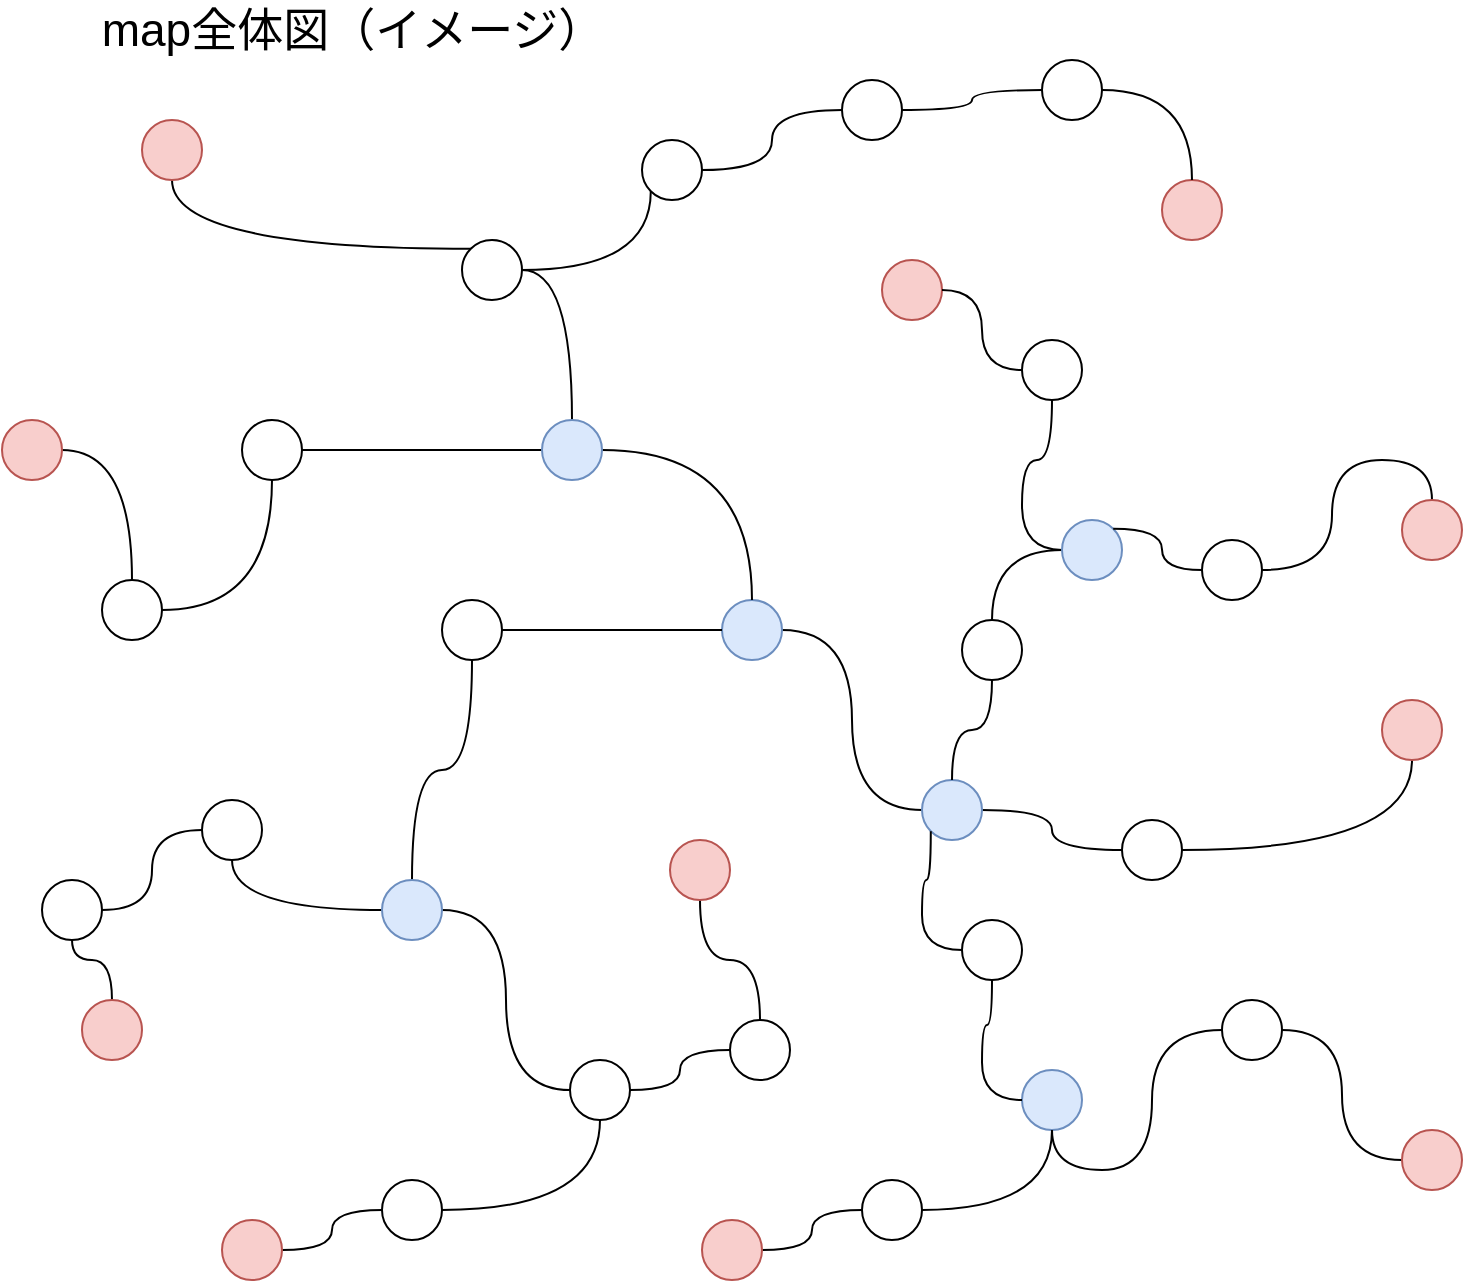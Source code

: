 <mxfile version="14.8.1" type="github">
  <diagram id="9SCN9GtrKDQEi3Oo_EW_" name="Page-1">
    <mxGraphModel dx="1422" dy="762" grid="1" gridSize="10" guides="1" tooltips="1" connect="1" arrows="1" fold="1" page="1" pageScale="1" pageWidth="827" pageHeight="1169" math="0" shadow="0">
      <root>
        <mxCell id="0" />
        <mxCell id="1" parent="0" />
        <mxCell id="-CtbvRUkjZRUwB8g9ffI-24" style="edgeStyle=orthogonalEdgeStyle;rounded=0;orthogonalLoop=1;jettySize=auto;html=1;exitX=0;exitY=0;exitDx=0;exitDy=0;entryX=0.5;entryY=1;entryDx=0;entryDy=0;endArrow=none;endFill=0;curved=1;" edge="1" parent="1" source="-CtbvRUkjZRUwB8g9ffI-1" target="-CtbvRUkjZRUwB8g9ffI-23">
          <mxGeometry relative="1" as="geometry" />
        </mxCell>
        <mxCell id="-CtbvRUkjZRUwB8g9ffI-26" style="edgeStyle=orthogonalEdgeStyle;curved=1;rounded=0;orthogonalLoop=1;jettySize=auto;html=1;entryX=0;entryY=1;entryDx=0;entryDy=0;endArrow=none;endFill=0;" edge="1" parent="1" source="-CtbvRUkjZRUwB8g9ffI-1" target="-CtbvRUkjZRUwB8g9ffI-11">
          <mxGeometry relative="1" as="geometry" />
        </mxCell>
        <mxCell id="-CtbvRUkjZRUwB8g9ffI-30" style="edgeStyle=orthogonalEdgeStyle;curved=1;rounded=0;orthogonalLoop=1;jettySize=auto;html=1;entryX=0.5;entryY=0;entryDx=0;entryDy=0;endArrow=none;endFill=0;" edge="1" parent="1" source="-CtbvRUkjZRUwB8g9ffI-1" target="-CtbvRUkjZRUwB8g9ffI-19">
          <mxGeometry relative="1" as="geometry" />
        </mxCell>
        <mxCell id="-CtbvRUkjZRUwB8g9ffI-1" value="" style="ellipse;whiteSpace=wrap;html=1;aspect=fixed;" vertex="1" parent="1">
          <mxGeometry x="250" y="140" width="30" height="30" as="geometry" />
        </mxCell>
        <mxCell id="-CtbvRUkjZRUwB8g9ffI-27" style="edgeStyle=orthogonalEdgeStyle;curved=1;rounded=0;orthogonalLoop=1;jettySize=auto;html=1;entryX=0;entryY=0.5;entryDx=0;entryDy=0;endArrow=none;endFill=0;" edge="1" parent="1" source="-CtbvRUkjZRUwB8g9ffI-11" target="-CtbvRUkjZRUwB8g9ffI-22">
          <mxGeometry relative="1" as="geometry" />
        </mxCell>
        <mxCell id="-CtbvRUkjZRUwB8g9ffI-11" value="" style="ellipse;whiteSpace=wrap;html=1;aspect=fixed;" vertex="1" parent="1">
          <mxGeometry x="340" y="90" width="30" height="30" as="geometry" />
        </mxCell>
        <mxCell id="-CtbvRUkjZRUwB8g9ffI-56" style="edgeStyle=orthogonalEdgeStyle;curved=1;rounded=0;orthogonalLoop=1;jettySize=auto;html=1;entryX=0;entryY=0.5;entryDx=0;entryDy=0;endArrow=none;endFill=0;" edge="1" parent="1" source="-CtbvRUkjZRUwB8g9ffI-12" target="-CtbvRUkjZRUwB8g9ffI-53">
          <mxGeometry relative="1" as="geometry" />
        </mxCell>
        <mxCell id="-CtbvRUkjZRUwB8g9ffI-12" value="" style="ellipse;whiteSpace=wrap;html=1;aspect=fixed;fillColor=#dae8fc;strokeColor=#6c8ebf;" vertex="1" parent="1">
          <mxGeometry x="380" y="320" width="30" height="30" as="geometry" />
        </mxCell>
        <mxCell id="-CtbvRUkjZRUwB8g9ffI-42" style="edgeStyle=orthogonalEdgeStyle;curved=1;rounded=0;orthogonalLoop=1;jettySize=auto;html=1;entryX=0.5;entryY=1;entryDx=0;entryDy=0;endArrow=none;endFill=0;" edge="1" parent="1" source="-CtbvRUkjZRUwB8g9ffI-13" target="-CtbvRUkjZRUwB8g9ffI-14">
          <mxGeometry relative="1" as="geometry" />
        </mxCell>
        <mxCell id="-CtbvRUkjZRUwB8g9ffI-13" value="" style="ellipse;whiteSpace=wrap;html=1;aspect=fixed;fillColor=#f8cecc;strokeColor=#b85450;" vertex="1" parent="1">
          <mxGeometry x="60" y="520" width="30" height="30" as="geometry" />
        </mxCell>
        <mxCell id="-CtbvRUkjZRUwB8g9ffI-41" style="edgeStyle=orthogonalEdgeStyle;curved=1;rounded=0;orthogonalLoop=1;jettySize=auto;html=1;entryX=0;entryY=0.5;entryDx=0;entryDy=0;endArrow=none;endFill=0;" edge="1" parent="1" source="-CtbvRUkjZRUwB8g9ffI-14" target="-CtbvRUkjZRUwB8g9ffI-35">
          <mxGeometry relative="1" as="geometry" />
        </mxCell>
        <mxCell id="-CtbvRUkjZRUwB8g9ffI-14" value="" style="ellipse;whiteSpace=wrap;html=1;aspect=fixed;" vertex="1" parent="1">
          <mxGeometry x="40" y="460" width="30" height="30" as="geometry" />
        </mxCell>
        <mxCell id="-CtbvRUkjZRUwB8g9ffI-45" style="edgeStyle=orthogonalEdgeStyle;curved=1;rounded=0;orthogonalLoop=1;jettySize=auto;html=1;endArrow=none;endFill=0;entryX=0.5;entryY=1;entryDx=0;entryDy=0;" edge="1" parent="1" source="-CtbvRUkjZRUwB8g9ffI-15" target="-CtbvRUkjZRUwB8g9ffI-48">
          <mxGeometry relative="1" as="geometry">
            <mxPoint x="484" y="460" as="targetPoint" />
          </mxGeometry>
        </mxCell>
        <mxCell id="-CtbvRUkjZRUwB8g9ffI-15" value="" style="ellipse;whiteSpace=wrap;html=1;aspect=fixed;" vertex="1" parent="1">
          <mxGeometry x="384" y="530" width="30" height="30" as="geometry" />
        </mxCell>
        <mxCell id="-CtbvRUkjZRUwB8g9ffI-33" style="edgeStyle=orthogonalEdgeStyle;curved=1;rounded=0;orthogonalLoop=1;jettySize=auto;html=1;entryX=0.5;entryY=0;entryDx=0;entryDy=0;endArrow=none;endFill=0;" edge="1" parent="1" source="-CtbvRUkjZRUwB8g9ffI-16" target="-CtbvRUkjZRUwB8g9ffI-17">
          <mxGeometry relative="1" as="geometry" />
        </mxCell>
        <mxCell id="-CtbvRUkjZRUwB8g9ffI-16" value="" style="ellipse;whiteSpace=wrap;html=1;aspect=fixed;fillColor=#f8cecc;strokeColor=#b85450;" vertex="1" parent="1">
          <mxGeometry x="20" y="230" width="30" height="30" as="geometry" />
        </mxCell>
        <mxCell id="-CtbvRUkjZRUwB8g9ffI-32" style="edgeStyle=orthogonalEdgeStyle;curved=1;rounded=0;orthogonalLoop=1;jettySize=auto;html=1;entryX=0.5;entryY=1;entryDx=0;entryDy=0;endArrow=none;endFill=0;" edge="1" parent="1" source="-CtbvRUkjZRUwB8g9ffI-17" target="-CtbvRUkjZRUwB8g9ffI-18">
          <mxGeometry relative="1" as="geometry" />
        </mxCell>
        <mxCell id="-CtbvRUkjZRUwB8g9ffI-17" value="" style="ellipse;whiteSpace=wrap;html=1;aspect=fixed;" vertex="1" parent="1">
          <mxGeometry x="70" y="310" width="30" height="30" as="geometry" />
        </mxCell>
        <mxCell id="-CtbvRUkjZRUwB8g9ffI-31" style="edgeStyle=orthogonalEdgeStyle;curved=1;rounded=0;orthogonalLoop=1;jettySize=auto;html=1;entryX=0;entryY=0.5;entryDx=0;entryDy=0;endArrow=none;endFill=0;" edge="1" parent="1" source="-CtbvRUkjZRUwB8g9ffI-18" target="-CtbvRUkjZRUwB8g9ffI-19">
          <mxGeometry relative="1" as="geometry" />
        </mxCell>
        <mxCell id="-CtbvRUkjZRUwB8g9ffI-18" value="" style="ellipse;whiteSpace=wrap;html=1;aspect=fixed;" vertex="1" parent="1">
          <mxGeometry x="140" y="230" width="30" height="30" as="geometry" />
        </mxCell>
        <mxCell id="-CtbvRUkjZRUwB8g9ffI-43" style="edgeStyle=orthogonalEdgeStyle;curved=1;rounded=0;orthogonalLoop=1;jettySize=auto;html=1;entryX=0.5;entryY=0;entryDx=0;entryDy=0;endArrow=none;endFill=0;" edge="1" parent="1" source="-CtbvRUkjZRUwB8g9ffI-19" target="-CtbvRUkjZRUwB8g9ffI-12">
          <mxGeometry relative="1" as="geometry" />
        </mxCell>
        <mxCell id="-CtbvRUkjZRUwB8g9ffI-19" value="" style="ellipse;whiteSpace=wrap;html=1;aspect=fixed;fillColor=#dae8fc;strokeColor=#6c8ebf;" vertex="1" parent="1">
          <mxGeometry x="290" y="230" width="30" height="30" as="geometry" />
        </mxCell>
        <mxCell id="-CtbvRUkjZRUwB8g9ffI-20" value="" style="ellipse;whiteSpace=wrap;html=1;aspect=fixed;fillColor=#f8cecc;strokeColor=#b85450;" vertex="1" parent="1">
          <mxGeometry x="600" y="110" width="30" height="30" as="geometry" />
        </mxCell>
        <mxCell id="-CtbvRUkjZRUwB8g9ffI-29" style="edgeStyle=orthogonalEdgeStyle;curved=1;rounded=0;orthogonalLoop=1;jettySize=auto;html=1;entryX=0.5;entryY=0;entryDx=0;entryDy=0;endArrow=none;endFill=0;" edge="1" parent="1" source="-CtbvRUkjZRUwB8g9ffI-21" target="-CtbvRUkjZRUwB8g9ffI-20">
          <mxGeometry relative="1" as="geometry" />
        </mxCell>
        <mxCell id="-CtbvRUkjZRUwB8g9ffI-21" value="" style="ellipse;whiteSpace=wrap;html=1;aspect=fixed;" vertex="1" parent="1">
          <mxGeometry x="540" y="50" width="30" height="30" as="geometry" />
        </mxCell>
        <mxCell id="-CtbvRUkjZRUwB8g9ffI-28" style="edgeStyle=orthogonalEdgeStyle;curved=1;rounded=0;orthogonalLoop=1;jettySize=auto;html=1;endArrow=none;endFill=0;" edge="1" parent="1" source="-CtbvRUkjZRUwB8g9ffI-22" target="-CtbvRUkjZRUwB8g9ffI-21">
          <mxGeometry relative="1" as="geometry" />
        </mxCell>
        <mxCell id="-CtbvRUkjZRUwB8g9ffI-22" value="" style="ellipse;whiteSpace=wrap;html=1;aspect=fixed;" vertex="1" parent="1">
          <mxGeometry x="440" y="60" width="30" height="30" as="geometry" />
        </mxCell>
        <mxCell id="-CtbvRUkjZRUwB8g9ffI-23" value="" style="ellipse;whiteSpace=wrap;html=1;aspect=fixed;fillColor=#f8cecc;strokeColor=#b85450;" vertex="1" parent="1">
          <mxGeometry x="90" y="80" width="30" height="30" as="geometry" />
        </mxCell>
        <mxCell id="-CtbvRUkjZRUwB8g9ffI-35" value="" style="ellipse;whiteSpace=wrap;html=1;aspect=fixed;" vertex="1" parent="1">
          <mxGeometry x="120" y="420" width="30" height="30" as="geometry" />
        </mxCell>
        <mxCell id="-CtbvRUkjZRUwB8g9ffI-36" style="edgeStyle=orthogonalEdgeStyle;curved=1;rounded=0;orthogonalLoop=1;jettySize=auto;html=1;entryX=0.5;entryY=1;entryDx=0;entryDy=0;endArrow=none;endFill=0;" edge="1" source="-CtbvRUkjZRUwB8g9ffI-37" target="-CtbvRUkjZRUwB8g9ffI-38" parent="1">
          <mxGeometry relative="1" as="geometry" />
        </mxCell>
        <mxCell id="-CtbvRUkjZRUwB8g9ffI-39" style="edgeStyle=orthogonalEdgeStyle;curved=1;rounded=0;orthogonalLoop=1;jettySize=auto;html=1;endArrow=none;endFill=0;entryX=0;entryY=0.5;entryDx=0;entryDy=0;" edge="1" parent="1" source="-CtbvRUkjZRUwB8g9ffI-37" target="-CtbvRUkjZRUwB8g9ffI-46">
          <mxGeometry relative="1" as="geometry">
            <mxPoint x="340" y="430" as="targetPoint" />
          </mxGeometry>
        </mxCell>
        <mxCell id="-CtbvRUkjZRUwB8g9ffI-40" style="edgeStyle=orthogonalEdgeStyle;curved=1;rounded=0;orthogonalLoop=1;jettySize=auto;html=1;endArrow=none;endFill=0;" edge="1" parent="1" source="-CtbvRUkjZRUwB8g9ffI-37" target="-CtbvRUkjZRUwB8g9ffI-35">
          <mxGeometry relative="1" as="geometry" />
        </mxCell>
        <mxCell id="-CtbvRUkjZRUwB8g9ffI-37" value="" style="ellipse;whiteSpace=wrap;html=1;aspect=fixed;fillColor=#dae8fc;strokeColor=#6c8ebf;" vertex="1" parent="1">
          <mxGeometry x="210" y="460" width="30" height="30" as="geometry" />
        </mxCell>
        <mxCell id="-CtbvRUkjZRUwB8g9ffI-44" style="edgeStyle=orthogonalEdgeStyle;curved=1;rounded=0;orthogonalLoop=1;jettySize=auto;html=1;entryX=0;entryY=0.5;entryDx=0;entryDy=0;endArrow=none;endFill=0;" edge="1" parent="1" source="-CtbvRUkjZRUwB8g9ffI-38" target="-CtbvRUkjZRUwB8g9ffI-12">
          <mxGeometry relative="1" as="geometry" />
        </mxCell>
        <mxCell id="-CtbvRUkjZRUwB8g9ffI-38" value="" style="ellipse;whiteSpace=wrap;html=1;aspect=fixed;" vertex="1" parent="1">
          <mxGeometry x="240" y="320" width="30" height="30" as="geometry" />
        </mxCell>
        <mxCell id="-CtbvRUkjZRUwB8g9ffI-47" style="edgeStyle=orthogonalEdgeStyle;curved=1;rounded=0;orthogonalLoop=1;jettySize=auto;html=1;entryX=0;entryY=0.5;entryDx=0;entryDy=0;endArrow=none;endFill=0;" edge="1" parent="1" source="-CtbvRUkjZRUwB8g9ffI-46" target="-CtbvRUkjZRUwB8g9ffI-15">
          <mxGeometry relative="1" as="geometry" />
        </mxCell>
        <mxCell id="-CtbvRUkjZRUwB8g9ffI-46" value="" style="ellipse;whiteSpace=wrap;html=1;aspect=fixed;" vertex="1" parent="1">
          <mxGeometry x="304" y="550" width="30" height="30" as="geometry" />
        </mxCell>
        <mxCell id="-CtbvRUkjZRUwB8g9ffI-48" value="" style="ellipse;whiteSpace=wrap;html=1;aspect=fixed;fillColor=#f8cecc;strokeColor=#b85450;" vertex="1" parent="1">
          <mxGeometry x="354" y="440" width="30" height="30" as="geometry" />
        </mxCell>
        <mxCell id="-CtbvRUkjZRUwB8g9ffI-49" style="edgeStyle=orthogonalEdgeStyle;curved=1;rounded=0;orthogonalLoop=1;jettySize=auto;html=1;entryX=0;entryY=0.5;entryDx=0;entryDy=0;endArrow=none;endFill=0;exitX=0.5;exitY=1;exitDx=0;exitDy=0;" edge="1" source="-CtbvRUkjZRUwB8g9ffI-73" target="-CtbvRUkjZRUwB8g9ffI-55" parent="1">
          <mxGeometry relative="1" as="geometry" />
        </mxCell>
        <mxCell id="-CtbvRUkjZRUwB8g9ffI-50" value="" style="ellipse;whiteSpace=wrap;html=1;aspect=fixed;fillColor=#f8cecc;strokeColor=#b85450;" vertex="1" parent="1">
          <mxGeometry x="460" y="150" width="30" height="30" as="geometry" />
        </mxCell>
        <mxCell id="-CtbvRUkjZRUwB8g9ffI-68" style="edgeStyle=orthogonalEdgeStyle;curved=1;rounded=0;orthogonalLoop=1;jettySize=auto;html=1;entryX=0.5;entryY=1;entryDx=0;entryDy=0;endArrow=none;endFill=0;" edge="1" parent="1" source="-CtbvRUkjZRUwB8g9ffI-51" target="-CtbvRUkjZRUwB8g9ffI-67">
          <mxGeometry relative="1" as="geometry" />
        </mxCell>
        <mxCell id="-CtbvRUkjZRUwB8g9ffI-51" value="" style="ellipse;whiteSpace=wrap;html=1;aspect=fixed;" vertex="1" parent="1">
          <mxGeometry x="580" y="430" width="30" height="30" as="geometry" />
        </mxCell>
        <mxCell id="-CtbvRUkjZRUwB8g9ffI-58" style="edgeStyle=orthogonalEdgeStyle;curved=1;rounded=0;orthogonalLoop=1;jettySize=auto;html=1;entryX=0;entryY=0.5;entryDx=0;entryDy=0;endArrow=none;endFill=0;" edge="1" parent="1" source="-CtbvRUkjZRUwB8g9ffI-53" target="-CtbvRUkjZRUwB8g9ffI-51">
          <mxGeometry relative="1" as="geometry" />
        </mxCell>
        <mxCell id="-CtbvRUkjZRUwB8g9ffI-53" value="" style="ellipse;whiteSpace=wrap;html=1;aspect=fixed;fillColor=#dae8fc;strokeColor=#6c8ebf;" vertex="1" parent="1">
          <mxGeometry x="480" y="410" width="30" height="30" as="geometry" />
        </mxCell>
        <mxCell id="-CtbvRUkjZRUwB8g9ffI-76" style="edgeStyle=orthogonalEdgeStyle;curved=1;rounded=0;orthogonalLoop=1;jettySize=auto;html=1;entryX=0.5;entryY=0;entryDx=0;entryDy=0;endArrow=none;endFill=0;" edge="1" parent="1" source="-CtbvRUkjZRUwB8g9ffI-55" target="-CtbvRUkjZRUwB8g9ffI-75">
          <mxGeometry relative="1" as="geometry" />
        </mxCell>
        <mxCell id="-CtbvRUkjZRUwB8g9ffI-55" value="" style="ellipse;whiteSpace=wrap;html=1;aspect=fixed;fillColor=#dae8fc;strokeColor=#6c8ebf;" vertex="1" parent="1">
          <mxGeometry x="550" y="280" width="30" height="30" as="geometry" />
        </mxCell>
        <mxCell id="-CtbvRUkjZRUwB8g9ffI-59" style="edgeStyle=orthogonalEdgeStyle;curved=1;rounded=0;orthogonalLoop=1;jettySize=auto;html=1;endArrow=none;endFill=0;entryX=0.5;entryY=1;entryDx=0;entryDy=0;" edge="1" source="-CtbvRUkjZRUwB8g9ffI-60" target="-CtbvRUkjZRUwB8g9ffI-63" parent="1">
          <mxGeometry relative="1" as="geometry">
            <mxPoint x="660" y="495" as="targetPoint" />
          </mxGeometry>
        </mxCell>
        <mxCell id="-CtbvRUkjZRUwB8g9ffI-60" value="" style="ellipse;whiteSpace=wrap;html=1;aspect=fixed;" vertex="1" parent="1">
          <mxGeometry x="630" y="520" width="30" height="30" as="geometry" />
        </mxCell>
        <mxCell id="-CtbvRUkjZRUwB8g9ffI-65" style="edgeStyle=orthogonalEdgeStyle;curved=1;rounded=0;orthogonalLoop=1;jettySize=auto;html=1;entryX=1;entryY=0.5;entryDx=0;entryDy=0;endArrow=none;endFill=0;" edge="1" parent="1" source="-CtbvRUkjZRUwB8g9ffI-62" target="-CtbvRUkjZRUwB8g9ffI-60">
          <mxGeometry relative="1" as="geometry" />
        </mxCell>
        <mxCell id="-CtbvRUkjZRUwB8g9ffI-62" value="" style="ellipse;whiteSpace=wrap;html=1;aspect=fixed;fillColor=#f8cecc;strokeColor=#b85450;" vertex="1" parent="1">
          <mxGeometry x="720" y="585" width="30" height="30" as="geometry" />
        </mxCell>
        <mxCell id="-CtbvRUkjZRUwB8g9ffI-66" style="edgeStyle=orthogonalEdgeStyle;curved=1;rounded=0;orthogonalLoop=1;jettySize=auto;html=1;entryX=0;entryY=1;entryDx=0;entryDy=0;endArrow=none;endFill=0;exitX=0;exitY=0.5;exitDx=0;exitDy=0;" edge="1" parent="1" source="-CtbvRUkjZRUwB8g9ffI-86" target="-CtbvRUkjZRUwB8g9ffI-53">
          <mxGeometry relative="1" as="geometry" />
        </mxCell>
        <mxCell id="-CtbvRUkjZRUwB8g9ffI-63" value="" style="ellipse;whiteSpace=wrap;html=1;aspect=fixed;fillColor=#dae8fc;strokeColor=#6c8ebf;" vertex="1" parent="1">
          <mxGeometry x="530" y="555" width="30" height="30" as="geometry" />
        </mxCell>
        <mxCell id="-CtbvRUkjZRUwB8g9ffI-67" value="" style="ellipse;whiteSpace=wrap;html=1;aspect=fixed;fillColor=#f8cecc;strokeColor=#b85450;" vertex="1" parent="1">
          <mxGeometry x="710" y="370" width="30" height="30" as="geometry" />
        </mxCell>
        <mxCell id="-CtbvRUkjZRUwB8g9ffI-69" style="edgeStyle=orthogonalEdgeStyle;curved=1;rounded=0;orthogonalLoop=1;jettySize=auto;html=1;entryX=0.5;entryY=0;entryDx=0;entryDy=0;endArrow=none;endFill=0;" edge="1" source="-CtbvRUkjZRUwB8g9ffI-70" target="-CtbvRUkjZRUwB8g9ffI-71" parent="1">
          <mxGeometry relative="1" as="geometry" />
        </mxCell>
        <mxCell id="-CtbvRUkjZRUwB8g9ffI-72" style="edgeStyle=orthogonalEdgeStyle;curved=1;rounded=0;orthogonalLoop=1;jettySize=auto;html=1;entryX=1;entryY=0;entryDx=0;entryDy=0;endArrow=none;endFill=0;" edge="1" parent="1" source="-CtbvRUkjZRUwB8g9ffI-70" target="-CtbvRUkjZRUwB8g9ffI-55">
          <mxGeometry relative="1" as="geometry" />
        </mxCell>
        <mxCell id="-CtbvRUkjZRUwB8g9ffI-70" value="" style="ellipse;whiteSpace=wrap;html=1;aspect=fixed;" vertex="1" parent="1">
          <mxGeometry x="620" y="290" width="30" height="30" as="geometry" />
        </mxCell>
        <mxCell id="-CtbvRUkjZRUwB8g9ffI-71" value="" style="ellipse;whiteSpace=wrap;html=1;aspect=fixed;fillColor=#f8cecc;strokeColor=#b85450;" vertex="1" parent="1">
          <mxGeometry x="720" y="270" width="30" height="30" as="geometry" />
        </mxCell>
        <mxCell id="-CtbvRUkjZRUwB8g9ffI-74" style="edgeStyle=orthogonalEdgeStyle;curved=1;rounded=0;orthogonalLoop=1;jettySize=auto;html=1;entryX=1;entryY=0.5;entryDx=0;entryDy=0;endArrow=none;endFill=0;" edge="1" parent="1" source="-CtbvRUkjZRUwB8g9ffI-73" target="-CtbvRUkjZRUwB8g9ffI-50">
          <mxGeometry relative="1" as="geometry" />
        </mxCell>
        <mxCell id="-CtbvRUkjZRUwB8g9ffI-73" value="" style="ellipse;whiteSpace=wrap;html=1;aspect=fixed;" vertex="1" parent="1">
          <mxGeometry x="530" y="190" width="30" height="30" as="geometry" />
        </mxCell>
        <mxCell id="-CtbvRUkjZRUwB8g9ffI-77" style="edgeStyle=orthogonalEdgeStyle;curved=1;rounded=0;orthogonalLoop=1;jettySize=auto;html=1;entryX=0.5;entryY=0;entryDx=0;entryDy=0;endArrow=none;endFill=0;" edge="1" parent="1" source="-CtbvRUkjZRUwB8g9ffI-75" target="-CtbvRUkjZRUwB8g9ffI-53">
          <mxGeometry relative="1" as="geometry" />
        </mxCell>
        <mxCell id="-CtbvRUkjZRUwB8g9ffI-75" value="" style="ellipse;whiteSpace=wrap;html=1;aspect=fixed;" vertex="1" parent="1">
          <mxGeometry x="500" y="330" width="30" height="30" as="geometry" />
        </mxCell>
        <mxCell id="-CtbvRUkjZRUwB8g9ffI-81" style="edgeStyle=orthogonalEdgeStyle;curved=1;rounded=0;orthogonalLoop=1;jettySize=auto;html=1;entryX=0.5;entryY=1;entryDx=0;entryDy=0;endArrow=none;endFill=0;" edge="1" parent="1" source="-CtbvRUkjZRUwB8g9ffI-78" target="-CtbvRUkjZRUwB8g9ffI-46">
          <mxGeometry relative="1" as="geometry" />
        </mxCell>
        <mxCell id="-CtbvRUkjZRUwB8g9ffI-78" value="" style="ellipse;whiteSpace=wrap;html=1;aspect=fixed;" vertex="1" parent="1">
          <mxGeometry x="210" y="610" width="30" height="30" as="geometry" />
        </mxCell>
        <mxCell id="-CtbvRUkjZRUwB8g9ffI-79" style="edgeStyle=orthogonalEdgeStyle;curved=1;rounded=0;orthogonalLoop=1;jettySize=auto;html=1;entryX=0;entryY=0.5;entryDx=0;entryDy=0;endArrow=none;endFill=0;" edge="1" source="-CtbvRUkjZRUwB8g9ffI-80" target="-CtbvRUkjZRUwB8g9ffI-78" parent="1">
          <mxGeometry relative="1" as="geometry" />
        </mxCell>
        <mxCell id="-CtbvRUkjZRUwB8g9ffI-80" value="" style="ellipse;whiteSpace=wrap;html=1;aspect=fixed;fillColor=#f8cecc;strokeColor=#b85450;" vertex="1" parent="1">
          <mxGeometry x="130" y="630" width="30" height="30" as="geometry" />
        </mxCell>
        <mxCell id="-CtbvRUkjZRUwB8g9ffI-85" style="edgeStyle=orthogonalEdgeStyle;curved=1;rounded=0;orthogonalLoop=1;jettySize=auto;html=1;entryX=0.5;entryY=1;entryDx=0;entryDy=0;endArrow=none;endFill=0;" edge="1" parent="1" source="-CtbvRUkjZRUwB8g9ffI-82" target="-CtbvRUkjZRUwB8g9ffI-63">
          <mxGeometry relative="1" as="geometry" />
        </mxCell>
        <mxCell id="-CtbvRUkjZRUwB8g9ffI-82" value="" style="ellipse;whiteSpace=wrap;html=1;aspect=fixed;" vertex="1" parent="1">
          <mxGeometry x="450" y="610" width="30" height="30" as="geometry" />
        </mxCell>
        <mxCell id="-CtbvRUkjZRUwB8g9ffI-83" style="edgeStyle=orthogonalEdgeStyle;curved=1;rounded=0;orthogonalLoop=1;jettySize=auto;html=1;entryX=0;entryY=0.5;entryDx=0;entryDy=0;endArrow=none;endFill=0;" edge="1" source="-CtbvRUkjZRUwB8g9ffI-84" target="-CtbvRUkjZRUwB8g9ffI-82" parent="1">
          <mxGeometry relative="1" as="geometry" />
        </mxCell>
        <mxCell id="-CtbvRUkjZRUwB8g9ffI-84" value="" style="ellipse;whiteSpace=wrap;html=1;aspect=fixed;fillColor=#f8cecc;strokeColor=#b85450;" vertex="1" parent="1">
          <mxGeometry x="370" y="630" width="30" height="30" as="geometry" />
        </mxCell>
        <mxCell id="-CtbvRUkjZRUwB8g9ffI-87" style="edgeStyle=orthogonalEdgeStyle;curved=1;rounded=0;orthogonalLoop=1;jettySize=auto;html=1;entryX=0;entryY=0.5;entryDx=0;entryDy=0;endArrow=none;endFill=0;" edge="1" parent="1" source="-CtbvRUkjZRUwB8g9ffI-86" target="-CtbvRUkjZRUwB8g9ffI-63">
          <mxGeometry relative="1" as="geometry" />
        </mxCell>
        <mxCell id="-CtbvRUkjZRUwB8g9ffI-86" value="" style="ellipse;whiteSpace=wrap;html=1;aspect=fixed;" vertex="1" parent="1">
          <mxGeometry x="500" y="480" width="30" height="30" as="geometry" />
        </mxCell>
        <mxCell id="-CtbvRUkjZRUwB8g9ffI-88" value="map全体図（イメージ）" style="text;html=1;resizable=0;autosize=1;align=center;verticalAlign=middle;points=[];fillColor=none;strokeColor=none;rounded=0;fontSize=23;" vertex="1" parent="1">
          <mxGeometry x="60" y="20" width="270" height="30" as="geometry" />
        </mxCell>
      </root>
    </mxGraphModel>
  </diagram>
</mxfile>
